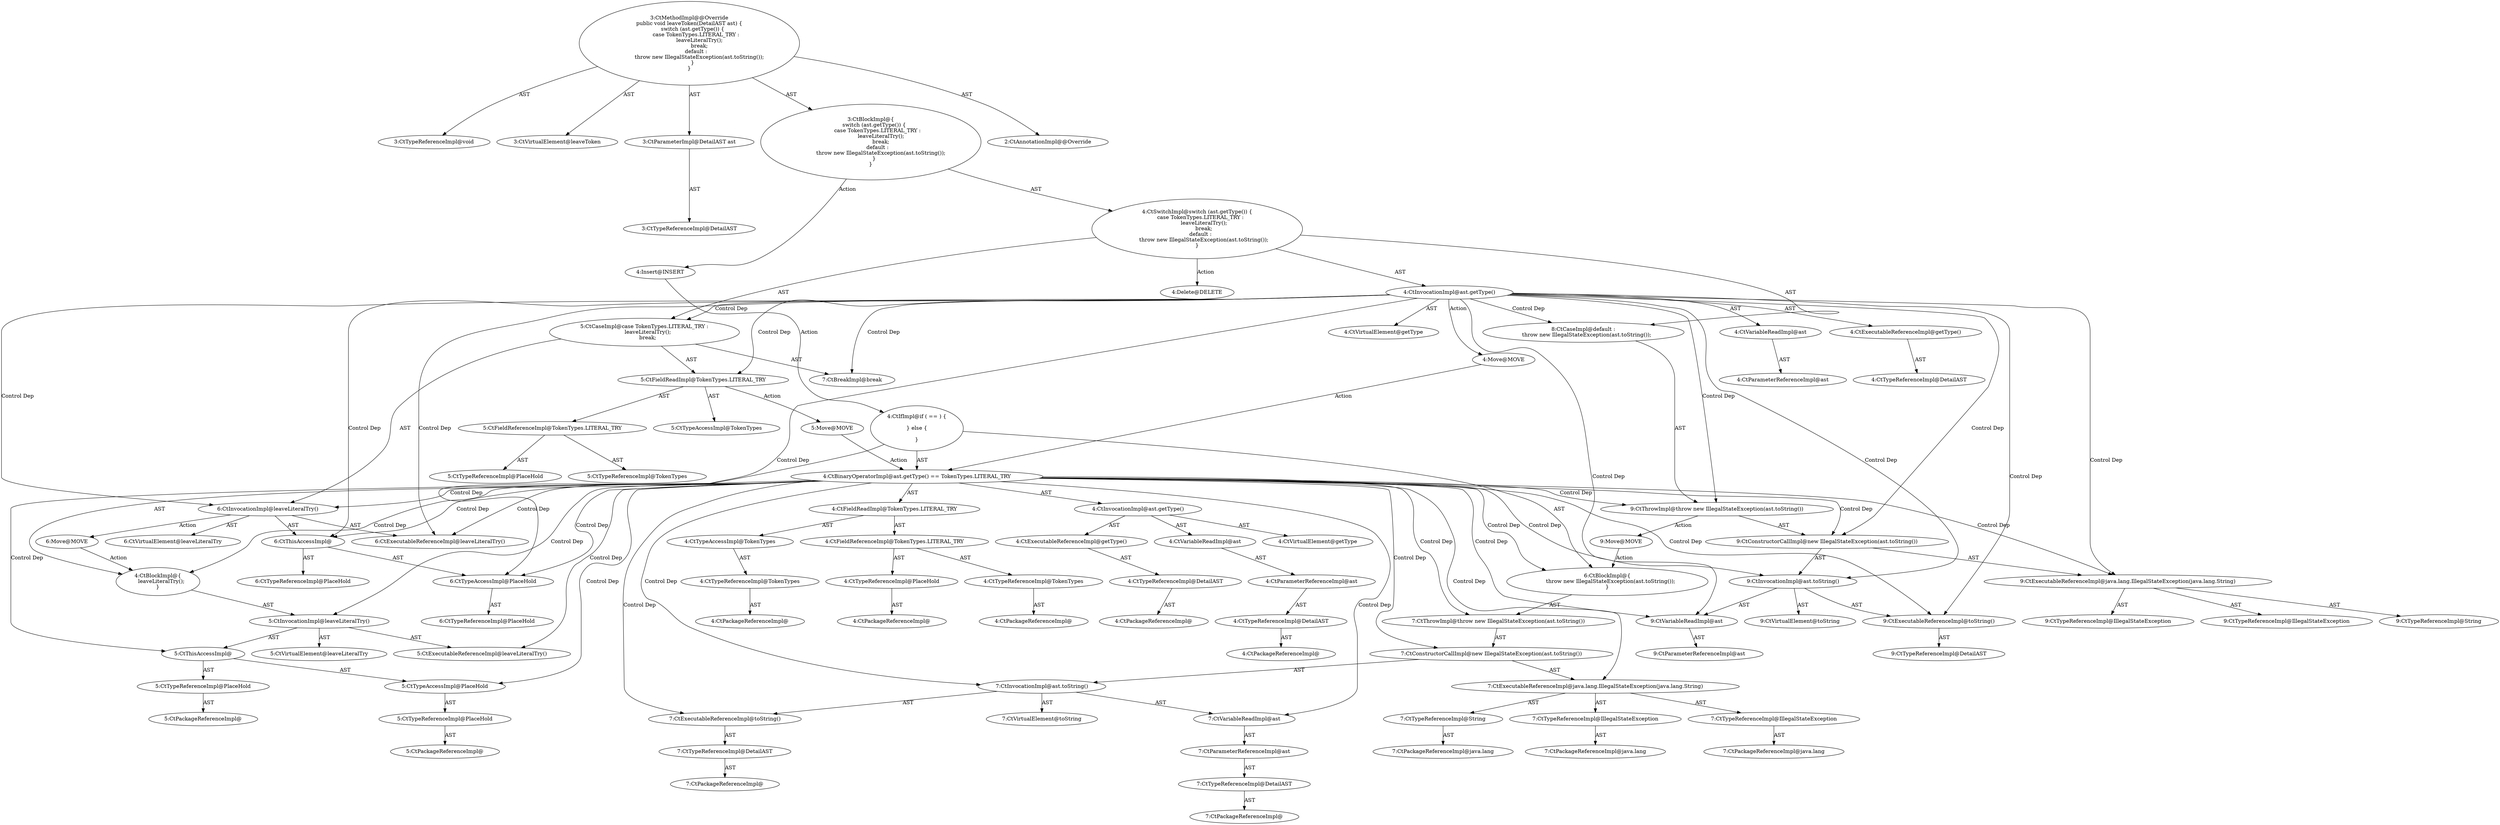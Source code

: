 digraph "leaveToken#?,DetailAST" {
0 [label="3:CtTypeReferenceImpl@void" shape=ellipse]
1 [label="3:CtVirtualElement@leaveToken" shape=ellipse]
2 [label="3:CtParameterImpl@DetailAST ast" shape=ellipse]
3 [label="3:CtTypeReferenceImpl@DetailAST" shape=ellipse]
4 [label="4:CtExecutableReferenceImpl@getType()" shape=ellipse]
5 [label="4:CtTypeReferenceImpl@DetailAST" shape=ellipse]
6 [label="4:CtVirtualElement@getType" shape=ellipse]
7 [label="4:CtVariableReadImpl@ast" shape=ellipse]
8 [label="4:CtParameterReferenceImpl@ast" shape=ellipse]
9 [label="4:CtInvocationImpl@ast.getType()" shape=ellipse]
10 [label="5:CtFieldReferenceImpl@TokenTypes.LITERAL_TRY" shape=ellipse]
11 [label="5:CtTypeReferenceImpl@TokenTypes" shape=ellipse]
12 [label="5:CtTypeReferenceImpl@PlaceHold" shape=ellipse]
13 [label="5:CtFieldReadImpl@TokenTypes.LITERAL_TRY" shape=ellipse]
14 [label="5:CtTypeAccessImpl@TokenTypes" shape=ellipse]
15 [label="6:CtExecutableReferenceImpl@leaveLiteralTry()" shape=ellipse]
16 [label="6:CtVirtualElement@leaveLiteralTry" shape=ellipse]
17 [label="6:CtTypeAccessImpl@PlaceHold" shape=ellipse]
18 [label="6:CtTypeReferenceImpl@PlaceHold" shape=ellipse]
19 [label="6:CtThisAccessImpl@" shape=ellipse]
20 [label="6:CtTypeReferenceImpl@PlaceHold" shape=ellipse]
21 [label="6:CtInvocationImpl@leaveLiteralTry()" shape=ellipse]
22 [label="7:CtBreakImpl@break" shape=ellipse]
23 [label="5:CtCaseImpl@case TokenTypes.LITERAL_TRY :
    leaveLiteralTry();
    break;" shape=ellipse]
24 [label="9:CtExecutableReferenceImpl@java.lang.IllegalStateException(java.lang.String)" shape=ellipse]
25 [label="9:CtTypeReferenceImpl@IllegalStateException" shape=ellipse]
26 [label="9:CtTypeReferenceImpl@IllegalStateException" shape=ellipse]
27 [label="9:CtTypeReferenceImpl@String" shape=ellipse]
28 [label="9:CtExecutableReferenceImpl@toString()" shape=ellipse]
29 [label="9:CtTypeReferenceImpl@DetailAST" shape=ellipse]
30 [label="9:CtVirtualElement@toString" shape=ellipse]
31 [label="9:CtVariableReadImpl@ast" shape=ellipse]
32 [label="9:CtParameterReferenceImpl@ast" shape=ellipse]
33 [label="9:CtInvocationImpl@ast.toString()" shape=ellipse]
34 [label="9:CtConstructorCallImpl@new IllegalStateException(ast.toString())" shape=ellipse]
35 [label="9:CtThrowImpl@throw new IllegalStateException(ast.toString())" shape=ellipse]
36 [label="8:CtCaseImpl@default :
    throw new IllegalStateException(ast.toString());" shape=ellipse]
37 [label="4:CtSwitchImpl@switch (ast.getType()) \{
    case TokenTypes.LITERAL_TRY :
        leaveLiteralTry();
        break;
    default :
        throw new IllegalStateException(ast.toString());
\}" shape=ellipse]
38 [label="3:CtBlockImpl@\{
    switch (ast.getType()) \{
        case TokenTypes.LITERAL_TRY :
            leaveLiteralTry();
            break;
        default :
            throw new IllegalStateException(ast.toString());
    \}
\}" shape=ellipse]
39 [label="3:CtMethodImpl@@Override
public void leaveToken(DetailAST ast) \{
    switch (ast.getType()) \{
        case TokenTypes.LITERAL_TRY :
            leaveLiteralTry();
            break;
        default :
            throw new IllegalStateException(ast.toString());
    \}
\}" shape=ellipse]
40 [label="2:CtAnnotationImpl@@Override" shape=ellipse]
41 [label="4:Delete@DELETE" shape=ellipse]
42 [label="4:Insert@INSERT" shape=ellipse]
43 [label="4:CtPackageReferenceImpl@" shape=ellipse]
44 [label="4:CtTypeReferenceImpl@DetailAST" shape=ellipse]
45 [label="4:CtParameterReferenceImpl@ast" shape=ellipse]
46 [label="4:CtVariableReadImpl@ast" shape=ellipse]
47 [label="4:CtPackageReferenceImpl@" shape=ellipse]
48 [label="4:CtTypeReferenceImpl@DetailAST" shape=ellipse]
49 [label="4:CtExecutableReferenceImpl@getType()" shape=ellipse]
50 [label="4:CtInvocationImpl@ast.getType()" shape=ellipse]
51 [label="4:CtVirtualElement@getType" shape=ellipse]
52 [label="4:CtPackageReferenceImpl@" shape=ellipse]
53 [label="4:CtTypeReferenceImpl@TokenTypes" shape=ellipse]
54 [label="4:CtTypeAccessImpl@TokenTypes" shape=ellipse]
55 [label="4:CtPackageReferenceImpl@" shape=ellipse]
56 [label="4:CtTypeReferenceImpl@TokenTypes" shape=ellipse]
57 [label="4:CtPackageReferenceImpl@" shape=ellipse]
58 [label="4:CtTypeReferenceImpl@PlaceHold" shape=ellipse]
59 [label="4:CtFieldReferenceImpl@TokenTypes.LITERAL_TRY" shape=ellipse]
60 [label="4:CtFieldReadImpl@TokenTypes.LITERAL_TRY" shape=ellipse]
61 [label="4:CtBinaryOperatorImpl@ast.getType() == TokenTypes.LITERAL_TRY" shape=ellipse]
62 [label="5:CtPackageReferenceImpl@" shape=ellipse]
63 [label="5:CtTypeReferenceImpl@PlaceHold" shape=ellipse]
64 [label="5:CtPackageReferenceImpl@" shape=ellipse]
65 [label="5:CtTypeReferenceImpl@PlaceHold" shape=ellipse]
66 [label="5:CtTypeAccessImpl@PlaceHold" shape=ellipse]
67 [label="5:CtThisAccessImpl@" shape=ellipse]
68 [label="5:CtExecutableReferenceImpl@leaveLiteralTry()" shape=ellipse]
69 [label="5:CtInvocationImpl@leaveLiteralTry()" shape=ellipse]
70 [label="5:CtVirtualElement@leaveLiteralTry" shape=ellipse]
71 [label="4:CtBlockImpl@\{
    leaveLiteralTry();
\}" shape=ellipse]
72 [label="7:CtPackageReferenceImpl@java.lang" shape=ellipse]
73 [label="7:CtTypeReferenceImpl@IllegalStateException" shape=ellipse]
74 [label="7:CtPackageReferenceImpl@java.lang" shape=ellipse]
75 [label="7:CtTypeReferenceImpl@IllegalStateException" shape=ellipse]
76 [label="7:CtPackageReferenceImpl@java.lang" shape=ellipse]
77 [label="7:CtTypeReferenceImpl@String" shape=ellipse]
78 [label="7:CtExecutableReferenceImpl@java.lang.IllegalStateException(java.lang.String)" shape=ellipse]
79 [label="7:CtPackageReferenceImpl@" shape=ellipse]
80 [label="7:CtTypeReferenceImpl@DetailAST" shape=ellipse]
81 [label="7:CtParameterReferenceImpl@ast" shape=ellipse]
82 [label="7:CtVariableReadImpl@ast" shape=ellipse]
83 [label="7:CtPackageReferenceImpl@" shape=ellipse]
84 [label="7:CtTypeReferenceImpl@DetailAST" shape=ellipse]
85 [label="7:CtExecutableReferenceImpl@toString()" shape=ellipse]
86 [label="7:CtInvocationImpl@ast.toString()" shape=ellipse]
87 [label="7:CtVirtualElement@toString" shape=ellipse]
88 [label="7:CtConstructorCallImpl@new IllegalStateException(ast.toString())" shape=ellipse]
89 [label="7:CtThrowImpl@throw new IllegalStateException(ast.toString())" shape=ellipse]
90 [label="6:CtBlockImpl@\{
    throw new IllegalStateException(ast.toString());
\}" shape=ellipse]
91 [label="4:CtIfImpl@if ( == ) \{

\} else \{

\}" shape=ellipse]
92 [label="4:Move@MOVE" shape=ellipse]
93 [label="5:Move@MOVE" shape=ellipse]
94 [label="6:Move@MOVE" shape=ellipse]
95 [label="9:Move@MOVE" shape=ellipse]
2 -> 3 [label="AST"];
4 -> 5 [label="AST"];
7 -> 8 [label="AST"];
9 -> 6 [label="AST"];
9 -> 7 [label="AST"];
9 -> 4 [label="AST"];
9 -> 23 [label="Control Dep"];
9 -> 13 [label="Control Dep"];
9 -> 21 [label="Control Dep"];
9 -> 15 [label="Control Dep"];
9 -> 19 [label="Control Dep"];
9 -> 17 [label="Control Dep"];
9 -> 22 [label="Control Dep"];
9 -> 36 [label="Control Dep"];
9 -> 35 [label="Control Dep"];
9 -> 34 [label="Control Dep"];
9 -> 24 [label="Control Dep"];
9 -> 33 [label="Control Dep"];
9 -> 28 [label="Control Dep"];
9 -> 31 [label="Control Dep"];
9 -> 92 [label="Action"];
10 -> 11 [label="AST"];
10 -> 12 [label="AST"];
13 -> 14 [label="AST"];
13 -> 10 [label="AST"];
13 -> 93 [label="Action"];
17 -> 18 [label="AST"];
19 -> 20 [label="AST"];
19 -> 17 [label="AST"];
21 -> 16 [label="AST"];
21 -> 19 [label="AST"];
21 -> 15 [label="AST"];
21 -> 94 [label="Action"];
23 -> 13 [label="AST"];
23 -> 21 [label="AST"];
23 -> 22 [label="AST"];
24 -> 25 [label="AST"];
24 -> 26 [label="AST"];
24 -> 27 [label="AST"];
28 -> 29 [label="AST"];
31 -> 32 [label="AST"];
33 -> 30 [label="AST"];
33 -> 31 [label="AST"];
33 -> 28 [label="AST"];
34 -> 24 [label="AST"];
34 -> 33 [label="AST"];
35 -> 34 [label="AST"];
35 -> 95 [label="Action"];
36 -> 35 [label="AST"];
37 -> 9 [label="AST"];
37 -> 23 [label="AST"];
37 -> 36 [label="AST"];
37 -> 41 [label="Action"];
38 -> 37 [label="AST"];
38 -> 42 [label="Action"];
39 -> 1 [label="AST"];
39 -> 40 [label="AST"];
39 -> 0 [label="AST"];
39 -> 2 [label="AST"];
39 -> 38 [label="AST"];
42 -> 91 [label="Action"];
44 -> 43 [label="AST"];
45 -> 44 [label="AST"];
46 -> 45 [label="AST"];
48 -> 47 [label="AST"];
49 -> 48 [label="AST"];
50 -> 51 [label="AST"];
50 -> 46 [label="AST"];
50 -> 49 [label="AST"];
53 -> 52 [label="AST"];
54 -> 53 [label="AST"];
56 -> 55 [label="AST"];
58 -> 57 [label="AST"];
59 -> 56 [label="AST"];
59 -> 58 [label="AST"];
60 -> 54 [label="AST"];
60 -> 59 [label="AST"];
61 -> 50 [label="AST"];
61 -> 60 [label="AST"];
61 -> 71 [label="Control Dep"];
61 -> 69 [label="Control Dep"];
61 -> 68 [label="Control Dep"];
61 -> 67 [label="Control Dep"];
61 -> 66 [label="Control Dep"];
61 -> 90 [label="Control Dep"];
61 -> 89 [label="Control Dep"];
61 -> 88 [label="Control Dep"];
61 -> 78 [label="Control Dep"];
61 -> 86 [label="Control Dep"];
61 -> 85 [label="Control Dep"];
61 -> 82 [label="Control Dep"];
61 -> 21 [label="Control Dep"];
61 -> 15 [label="Control Dep"];
61 -> 19 [label="Control Dep"];
61 -> 17 [label="Control Dep"];
61 -> 35 [label="Control Dep"];
61 -> 34 [label="Control Dep"];
61 -> 24 [label="Control Dep"];
61 -> 33 [label="Control Dep"];
61 -> 28 [label="Control Dep"];
61 -> 31 [label="Control Dep"];
63 -> 62 [label="AST"];
65 -> 64 [label="AST"];
66 -> 65 [label="AST"];
67 -> 63 [label="AST"];
67 -> 66 [label="AST"];
69 -> 70 [label="AST"];
69 -> 67 [label="AST"];
69 -> 68 [label="AST"];
71 -> 69 [label="AST"];
73 -> 72 [label="AST"];
75 -> 74 [label="AST"];
77 -> 76 [label="AST"];
78 -> 73 [label="AST"];
78 -> 75 [label="AST"];
78 -> 77 [label="AST"];
80 -> 79 [label="AST"];
81 -> 80 [label="AST"];
82 -> 81 [label="AST"];
84 -> 83 [label="AST"];
85 -> 84 [label="AST"];
86 -> 87 [label="AST"];
86 -> 82 [label="AST"];
86 -> 85 [label="AST"];
88 -> 78 [label="AST"];
88 -> 86 [label="AST"];
89 -> 88 [label="AST"];
90 -> 89 [label="AST"];
91 -> 61 [label="AST"];
91 -> 71 [label="AST"];
91 -> 90 [label="AST"];
92 -> 61 [label="Action"];
93 -> 61 [label="Action"];
94 -> 71 [label="Action"];
95 -> 90 [label="Action"];
}